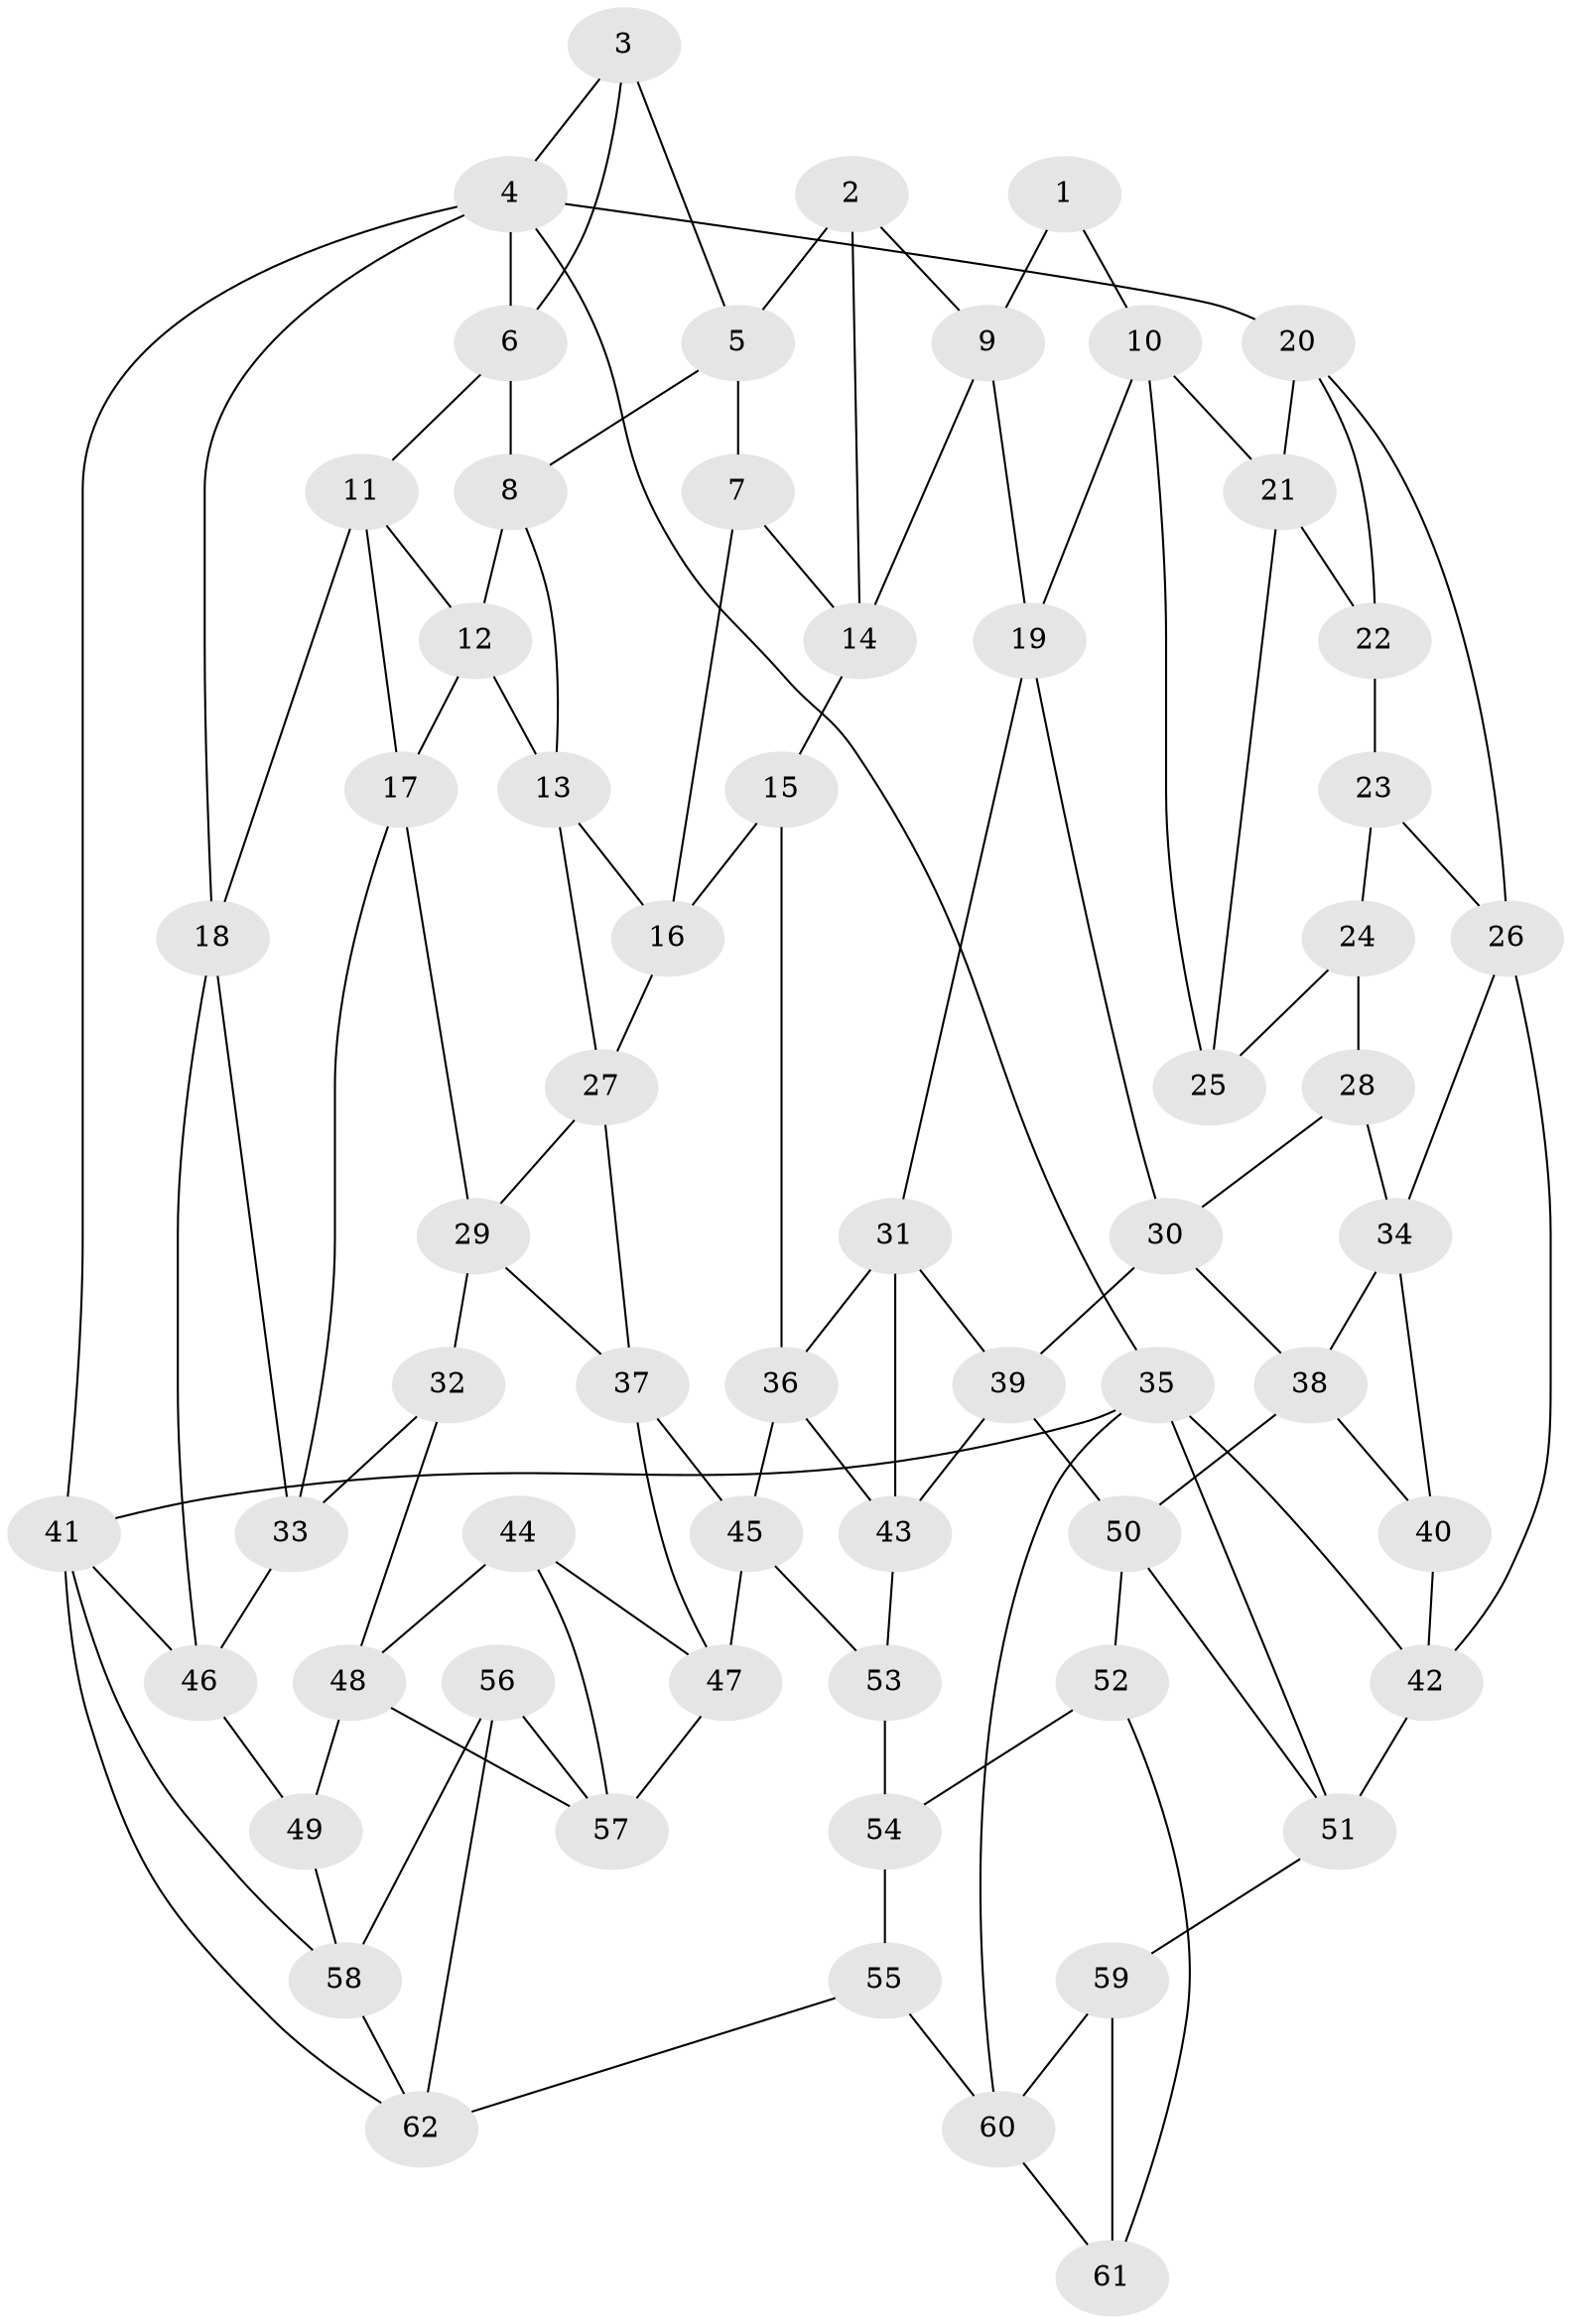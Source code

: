 // original degree distribution, {3: 0.03225806451612903, 6: 0.22580645161290322, 5: 0.532258064516129, 4: 0.20967741935483872}
// Generated by graph-tools (version 1.1) at 2025/03/03/09/25 03:03:20]
// undirected, 62 vertices, 115 edges
graph export_dot {
graph [start="1"]
  node [color=gray90,style=filled];
  1;
  2;
  3;
  4;
  5;
  6;
  7;
  8;
  9;
  10;
  11;
  12;
  13;
  14;
  15;
  16;
  17;
  18;
  19;
  20;
  21;
  22;
  23;
  24;
  25;
  26;
  27;
  28;
  29;
  30;
  31;
  32;
  33;
  34;
  35;
  36;
  37;
  38;
  39;
  40;
  41;
  42;
  43;
  44;
  45;
  46;
  47;
  48;
  49;
  50;
  51;
  52;
  53;
  54;
  55;
  56;
  57;
  58;
  59;
  60;
  61;
  62;
  1 -- 9 [weight=1.0];
  1 -- 10 [weight=1.0];
  2 -- 5 [weight=1.0];
  2 -- 9 [weight=1.0];
  2 -- 14 [weight=1.0];
  3 -- 4 [weight=1.0];
  3 -- 5 [weight=1.0];
  3 -- 6 [weight=1.0];
  4 -- 6 [weight=1.0];
  4 -- 18 [weight=1.0];
  4 -- 20 [weight=1.0];
  4 -- 35 [weight=1.0];
  4 -- 41 [weight=1.0];
  5 -- 7 [weight=1.0];
  5 -- 8 [weight=1.0];
  6 -- 8 [weight=1.0];
  6 -- 11 [weight=1.0];
  7 -- 14 [weight=1.0];
  7 -- 16 [weight=1.0];
  8 -- 12 [weight=1.0];
  8 -- 13 [weight=1.0];
  9 -- 14 [weight=1.0];
  9 -- 19 [weight=1.0];
  10 -- 19 [weight=1.0];
  10 -- 21 [weight=1.0];
  10 -- 25 [weight=1.0];
  11 -- 12 [weight=1.0];
  11 -- 17 [weight=1.0];
  11 -- 18 [weight=1.0];
  12 -- 13 [weight=1.0];
  12 -- 17 [weight=1.0];
  13 -- 16 [weight=1.0];
  13 -- 27 [weight=1.0];
  14 -- 15 [weight=1.0];
  15 -- 16 [weight=1.0];
  15 -- 36 [weight=1.0];
  16 -- 27 [weight=1.0];
  17 -- 29 [weight=1.0];
  17 -- 33 [weight=1.0];
  18 -- 33 [weight=1.0];
  18 -- 46 [weight=1.0];
  19 -- 30 [weight=1.0];
  19 -- 31 [weight=1.0];
  20 -- 21 [weight=1.0];
  20 -- 22 [weight=1.0];
  20 -- 26 [weight=1.0];
  21 -- 22 [weight=1.0];
  21 -- 25 [weight=1.0];
  22 -- 23 [weight=1.0];
  23 -- 24 [weight=1.0];
  23 -- 26 [weight=1.0];
  24 -- 25 [weight=1.0];
  24 -- 28 [weight=2.0];
  26 -- 34 [weight=1.0];
  26 -- 42 [weight=1.0];
  27 -- 29 [weight=1.0];
  27 -- 37 [weight=1.0];
  28 -- 30 [weight=1.0];
  28 -- 34 [weight=1.0];
  29 -- 32 [weight=1.0];
  29 -- 37 [weight=1.0];
  30 -- 38 [weight=1.0];
  30 -- 39 [weight=1.0];
  31 -- 36 [weight=1.0];
  31 -- 39 [weight=1.0];
  31 -- 43 [weight=1.0];
  32 -- 33 [weight=1.0];
  32 -- 48 [weight=1.0];
  33 -- 46 [weight=1.0];
  34 -- 38 [weight=1.0];
  34 -- 40 [weight=1.0];
  35 -- 41 [weight=1.0];
  35 -- 42 [weight=1.0];
  35 -- 51 [weight=1.0];
  35 -- 60 [weight=1.0];
  36 -- 43 [weight=1.0];
  36 -- 45 [weight=1.0];
  37 -- 45 [weight=1.0];
  37 -- 47 [weight=1.0];
  38 -- 40 [weight=1.0];
  38 -- 50 [weight=1.0];
  39 -- 43 [weight=1.0];
  39 -- 50 [weight=1.0];
  40 -- 42 [weight=1.0];
  41 -- 46 [weight=1.0];
  41 -- 58 [weight=1.0];
  41 -- 62 [weight=1.0];
  42 -- 51 [weight=1.0];
  43 -- 53 [weight=1.0];
  44 -- 47 [weight=1.0];
  44 -- 48 [weight=1.0];
  44 -- 57 [weight=1.0];
  45 -- 47 [weight=1.0];
  45 -- 53 [weight=1.0];
  46 -- 49 [weight=1.0];
  47 -- 57 [weight=1.0];
  48 -- 49 [weight=1.0];
  48 -- 57 [weight=1.0];
  49 -- 58 [weight=1.0];
  50 -- 51 [weight=1.0];
  50 -- 52 [weight=1.0];
  51 -- 59 [weight=1.0];
  52 -- 54 [weight=1.0];
  52 -- 61 [weight=1.0];
  53 -- 54 [weight=2.0];
  54 -- 55 [weight=1.0];
  55 -- 60 [weight=1.0];
  55 -- 62 [weight=1.0];
  56 -- 57 [weight=1.0];
  56 -- 58 [weight=1.0];
  56 -- 62 [weight=1.0];
  58 -- 62 [weight=1.0];
  59 -- 60 [weight=1.0];
  59 -- 61 [weight=2.0];
  60 -- 61 [weight=1.0];
}
